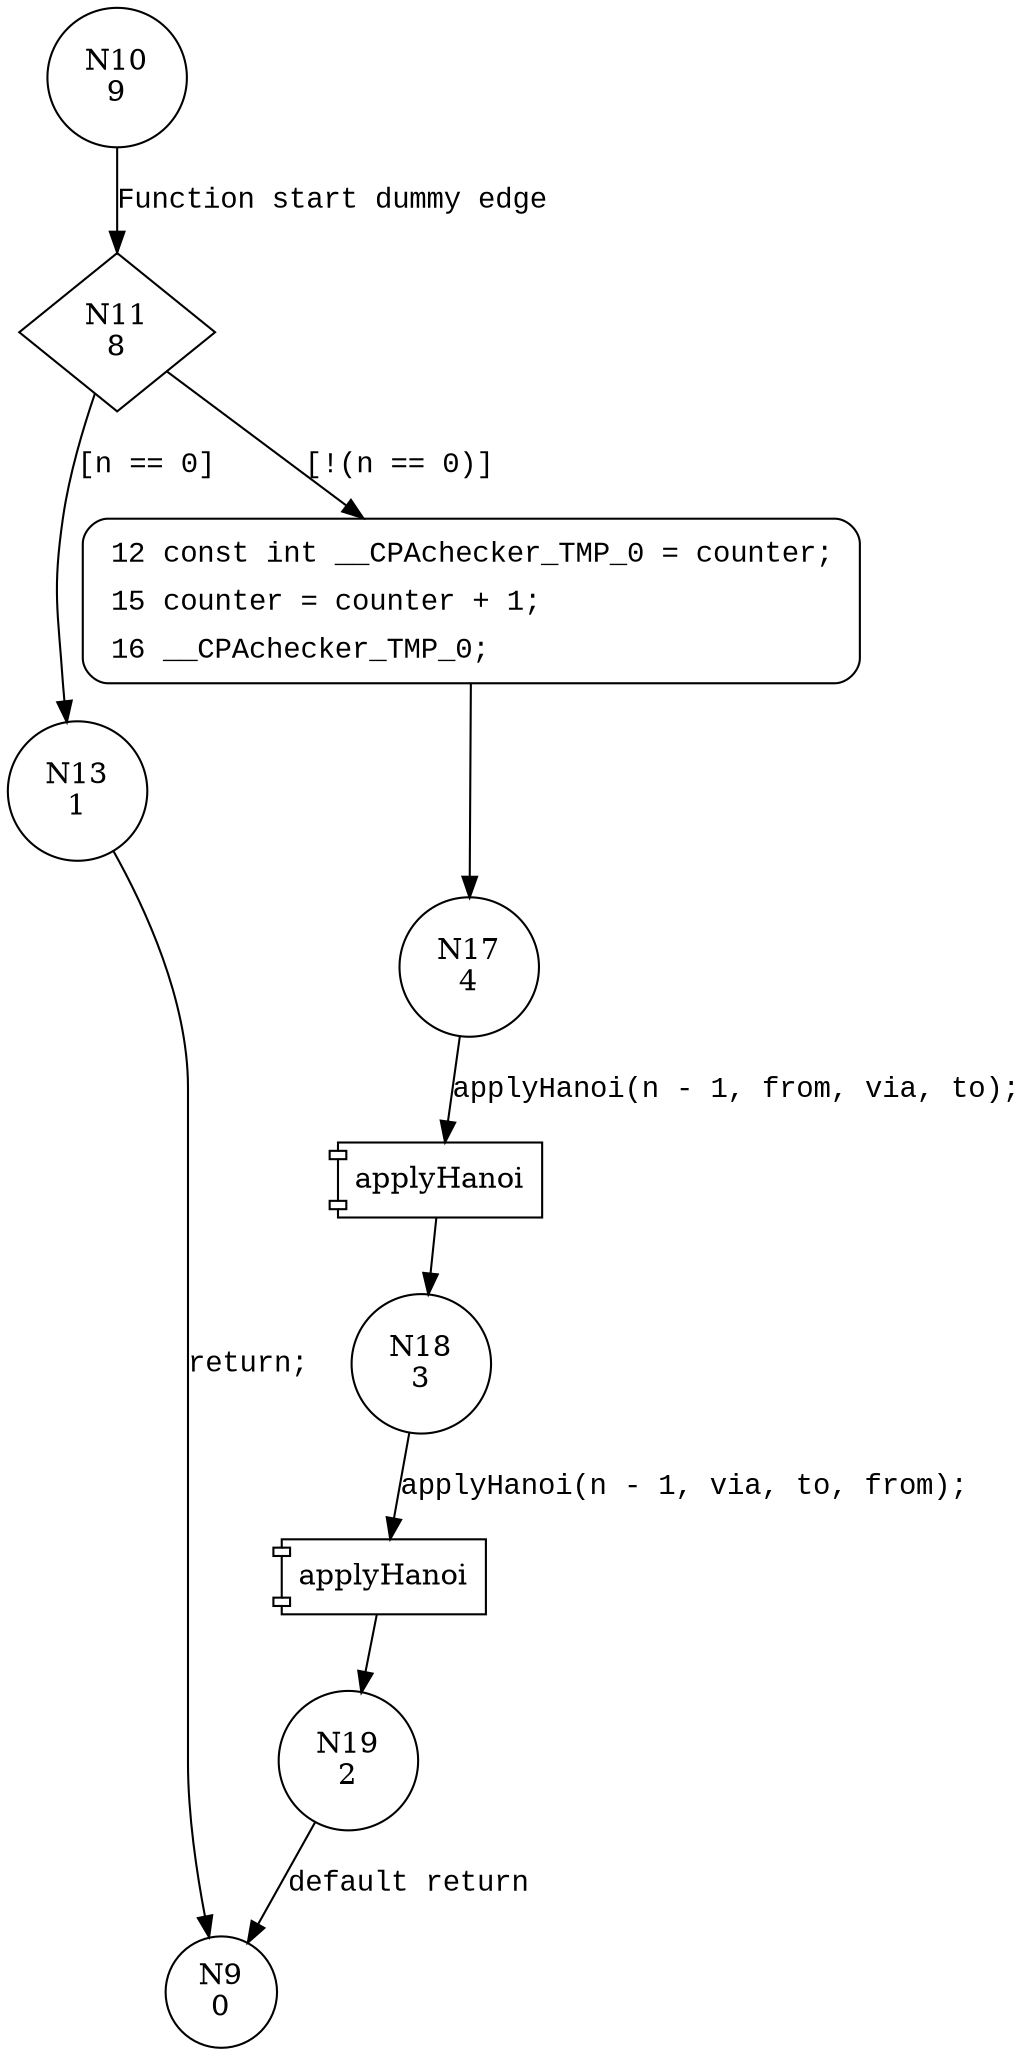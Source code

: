 digraph applyHanoi {
10 [shape="circle" label="N10\n9"]
11 [shape="diamond" label="N11\n8"]
13 [shape="circle" label="N13\n1"]
12 [shape="circle" label="N12\n7"]
17 [shape="circle" label="N17\n4"]
18 [shape="circle" label="N18\n3"]
19 [shape="circle" label="N19\n2"]
9 [shape="circle" label="N9\n0"]
12 [style="filled,bold" penwidth="1" fillcolor="white" fontname="Courier New" shape="Mrecord" label=<<table border="0" cellborder="0" cellpadding="3" bgcolor="white"><tr><td align="right">12</td><td align="left">const int __CPAchecker_TMP_0 = counter;</td></tr><tr><td align="right">15</td><td align="left">counter = counter + 1;</td></tr><tr><td align="right">16</td><td align="left">__CPAchecker_TMP_0;</td></tr></table>>]
12 -> 17[label=""]
10 -> 11 [label="Function start dummy edge" fontname="Courier New"]
11 -> 13 [label="[n == 0]" fontname="Courier New"]
11 -> 12 [label="[!(n == 0)]" fontname="Courier New"]
100001 [shape="component" label="applyHanoi"]
17 -> 100001 [label="applyHanoi(n - 1, from, via, to);" fontname="Courier New"]
100001 -> 18 [label="" fontname="Courier New"]
100002 [shape="component" label="applyHanoi"]
18 -> 100002 [label="applyHanoi(n - 1, via, to, from);" fontname="Courier New"]
100002 -> 19 [label="" fontname="Courier New"]
13 -> 9 [label="return;" fontname="Courier New"]
19 -> 9 [label="default return" fontname="Courier New"]
}